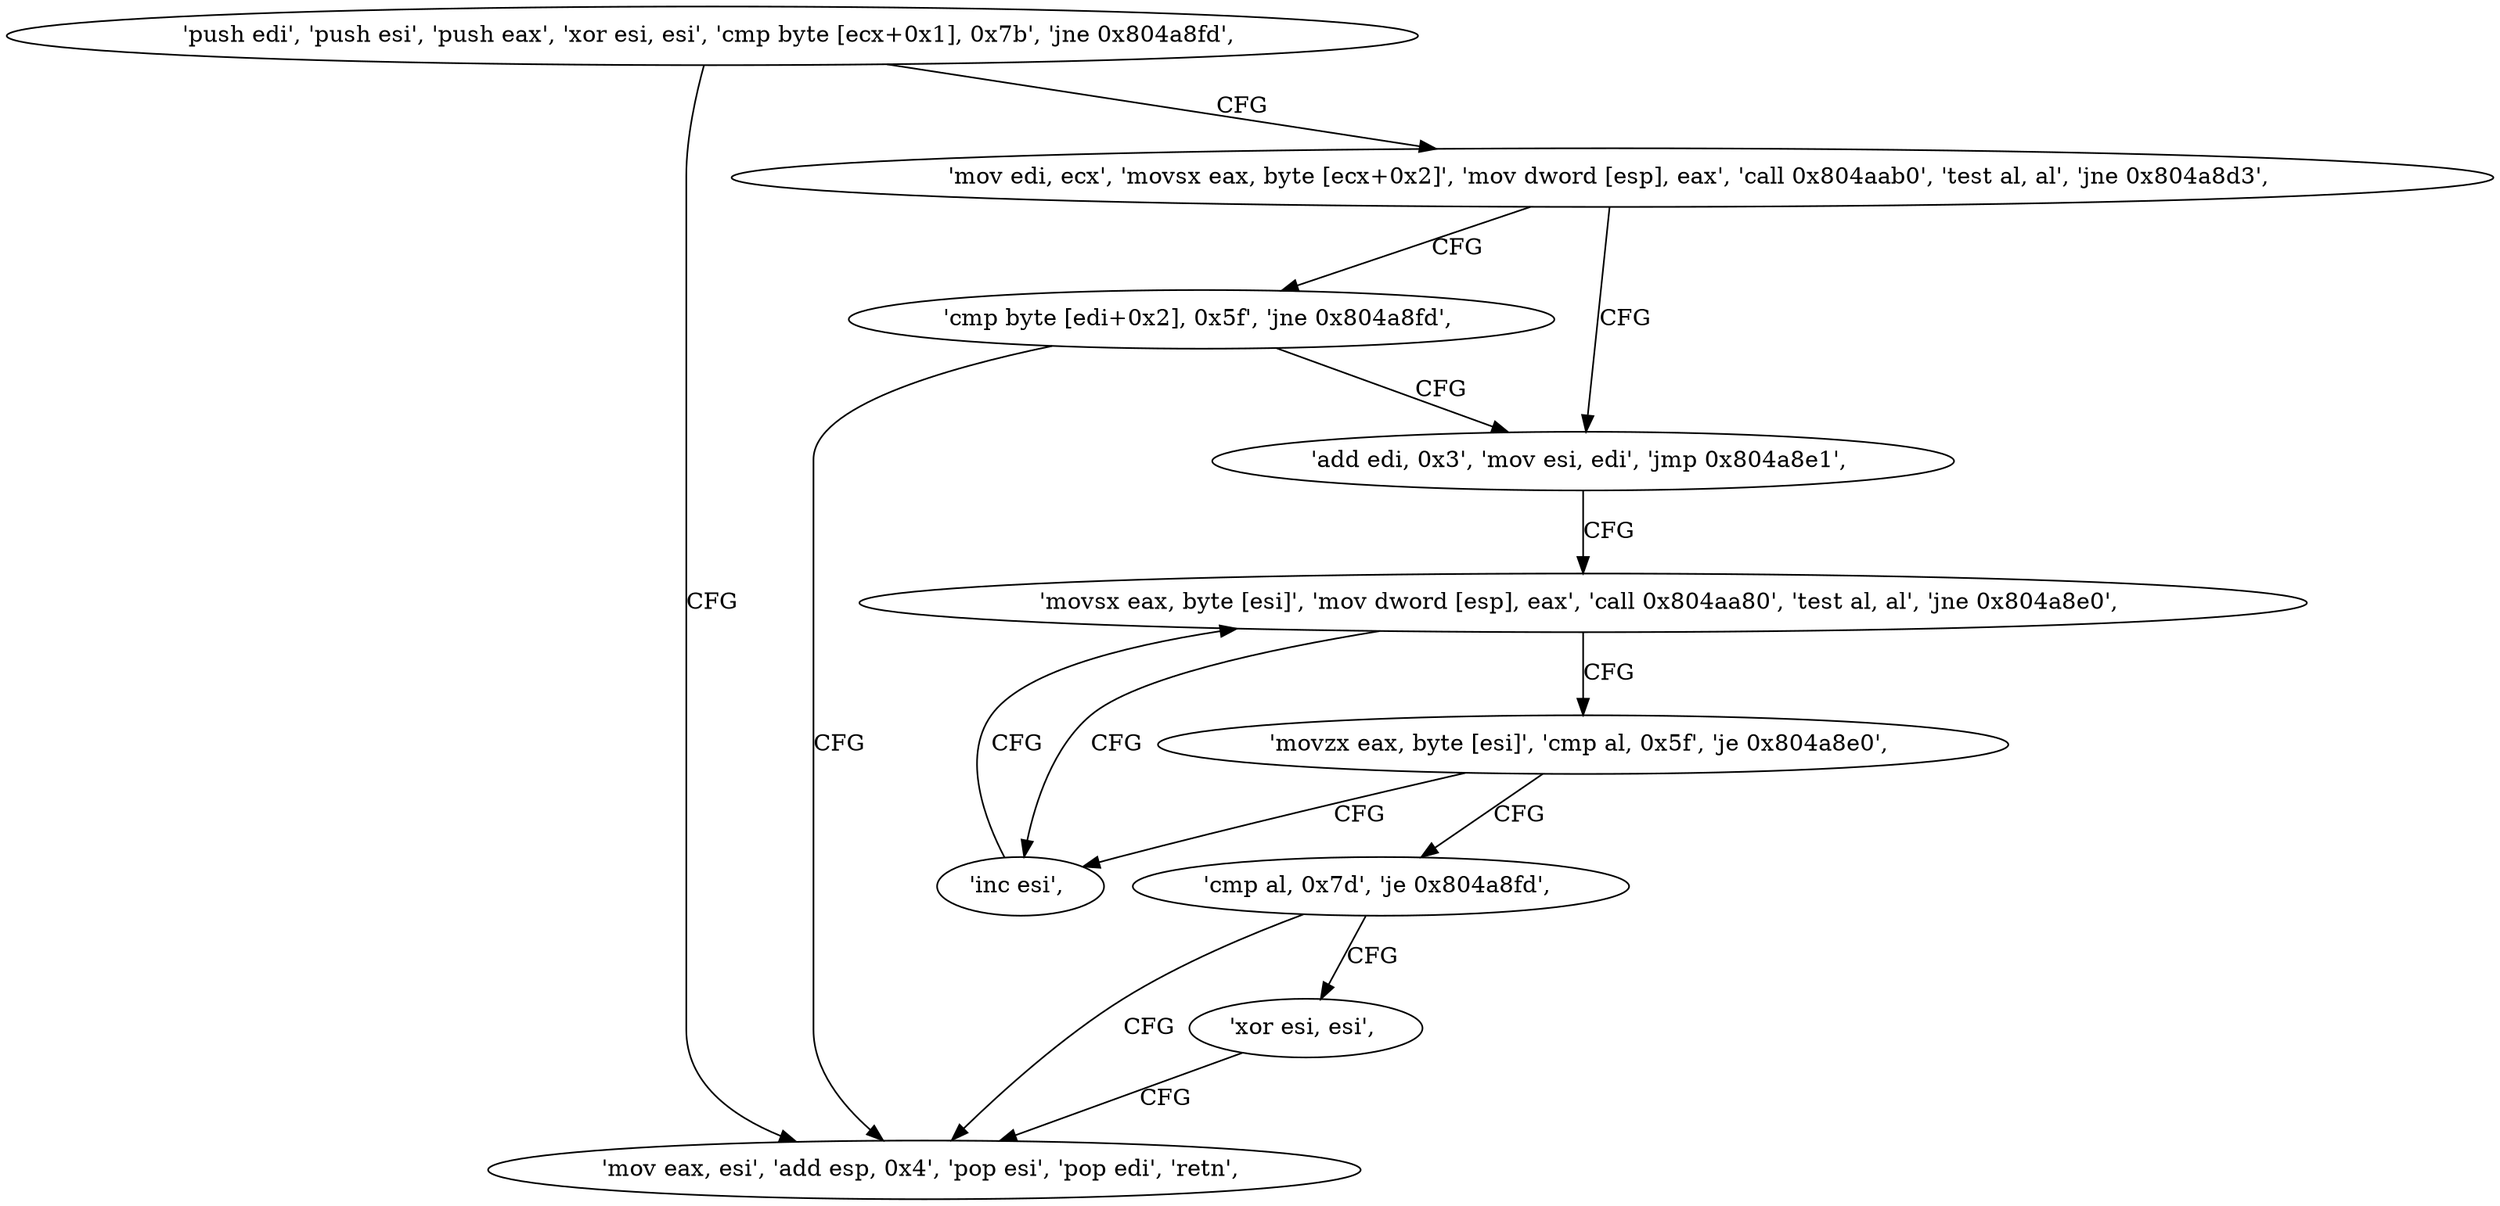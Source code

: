digraph "func" {
"134523056" [label = "'push edi', 'push esi', 'push eax', 'xor esi, esi', 'cmp byte [ecx+0x1], 0x7b', 'jne 0x804a8fd', " ]
"134523133" [label = "'mov eax, esi', 'add esp, 0x4', 'pop esi', 'pop edi', 'retn', " ]
"134523067" [label = "'mov edi, ecx', 'movsx eax, byte [ecx+0x2]', 'mov dword [esp], eax', 'call 0x804aab0', 'test al, al', 'jne 0x804a8d3', " ]
"134523091" [label = "'add edi, 0x3', 'mov esi, edi', 'jmp 0x804a8e1', " ]
"134523085" [label = "'cmp byte [edi+0x2], 0x5f', 'jne 0x804a8fd', " ]
"134523105" [label = "'movsx eax, byte [esi]', 'mov dword [esp], eax', 'call 0x804aa80', 'test al, al', 'jne 0x804a8e0', " ]
"134523104" [label = "'inc esi', " ]
"134523120" [label = "'movzx eax, byte [esi]', 'cmp al, 0x5f', 'je 0x804a8e0', " ]
"134523127" [label = "'cmp al, 0x7d', 'je 0x804a8fd', " ]
"134523131" [label = "'xor esi, esi', " ]
"134523056" -> "134523133" [ label = "CFG" ]
"134523056" -> "134523067" [ label = "CFG" ]
"134523067" -> "134523091" [ label = "CFG" ]
"134523067" -> "134523085" [ label = "CFG" ]
"134523091" -> "134523105" [ label = "CFG" ]
"134523085" -> "134523133" [ label = "CFG" ]
"134523085" -> "134523091" [ label = "CFG" ]
"134523105" -> "134523104" [ label = "CFG" ]
"134523105" -> "134523120" [ label = "CFG" ]
"134523104" -> "134523105" [ label = "CFG" ]
"134523120" -> "134523104" [ label = "CFG" ]
"134523120" -> "134523127" [ label = "CFG" ]
"134523127" -> "134523133" [ label = "CFG" ]
"134523127" -> "134523131" [ label = "CFG" ]
"134523131" -> "134523133" [ label = "CFG" ]
}
